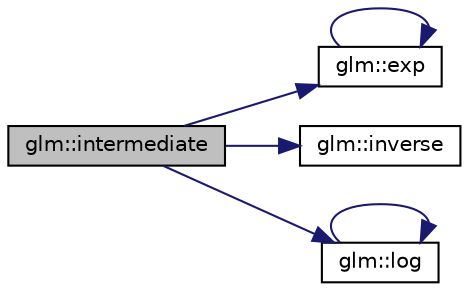 digraph "glm::intermediate"
{
 // LATEX_PDF_SIZE
  edge [fontname="Helvetica",fontsize="10",labelfontname="Helvetica",labelfontsize="10"];
  node [fontname="Helvetica",fontsize="10",shape=record];
  rankdir="LR";
  Node1 [label="glm::intermediate",height=0.2,width=0.4,color="black", fillcolor="grey75", style="filled", fontcolor="black",tooltip=" "];
  Node1 -> Node2 [color="midnightblue",fontsize="10",style="solid",fontname="Helvetica"];
  Node2 [label="glm::exp",height=0.2,width=0.4,color="black", fillcolor="white", style="filled",URL="$group__core__func__exponential.html#ga25e54a7f44fc49ec6ac6ffc7675cf04a",tooltip=" "];
  Node2 -> Node2 [color="midnightblue",fontsize="10",style="solid",fontname="Helvetica"];
  Node1 -> Node3 [color="midnightblue",fontsize="10",style="solid",fontname="Helvetica"];
  Node3 [label="glm::inverse",height=0.2,width=0.4,color="black", fillcolor="white", style="filled",URL="$group__core__func__matrix.html#gaff4e89603cf51cdbcedebc57cd8808a3",tooltip=" "];
  Node1 -> Node4 [color="midnightblue",fontsize="10",style="solid",fontname="Helvetica"];
  Node4 [label="glm::log",height=0.2,width=0.4,color="black", fillcolor="white", style="filled",URL="$group__core__func__exponential.html#ga21efca311e62d233de0ae96bab126b83",tooltip=" "];
  Node4 -> Node4 [color="midnightblue",fontsize="10",style="solid",fontname="Helvetica"];
}
